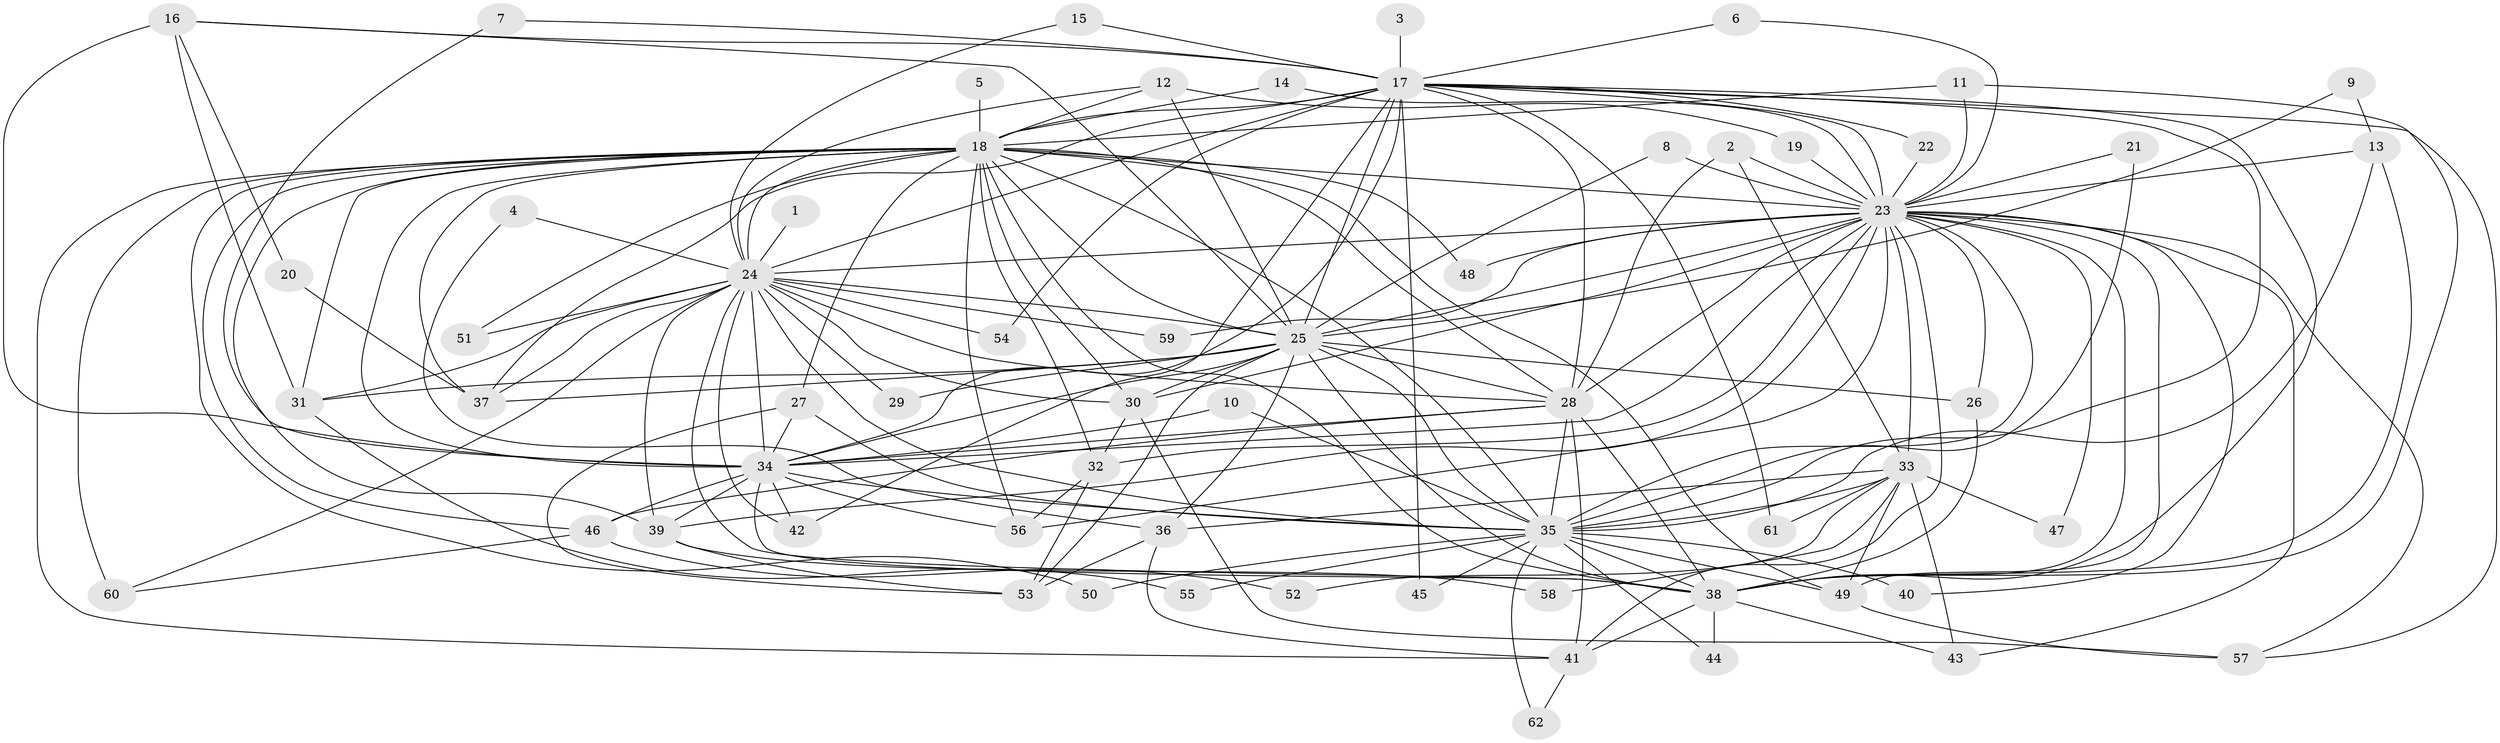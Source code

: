 // original degree distribution, {38: 0.008064516129032258, 30: 0.008064516129032258, 24: 0.016129032258064516, 28: 0.008064516129032258, 14: 0.008064516129032258, 16: 0.008064516129032258, 17: 0.008064516129032258, 21: 0.008064516129032258, 23: 0.008064516129032258, 5: 0.08870967741935484, 3: 0.1935483870967742, 2: 0.5564516129032258, 4: 0.056451612903225805, 6: 0.024193548387096774}
// Generated by graph-tools (version 1.1) at 2025/49/03/09/25 03:49:33]
// undirected, 62 vertices, 171 edges
graph export_dot {
graph [start="1"]
  node [color=gray90,style=filled];
  1;
  2;
  3;
  4;
  5;
  6;
  7;
  8;
  9;
  10;
  11;
  12;
  13;
  14;
  15;
  16;
  17;
  18;
  19;
  20;
  21;
  22;
  23;
  24;
  25;
  26;
  27;
  28;
  29;
  30;
  31;
  32;
  33;
  34;
  35;
  36;
  37;
  38;
  39;
  40;
  41;
  42;
  43;
  44;
  45;
  46;
  47;
  48;
  49;
  50;
  51;
  52;
  53;
  54;
  55;
  56;
  57;
  58;
  59;
  60;
  61;
  62;
  1 -- 24 [weight=1.0];
  2 -- 23 [weight=1.0];
  2 -- 28 [weight=1.0];
  2 -- 33 [weight=1.0];
  3 -- 17 [weight=1.0];
  4 -- 24 [weight=1.0];
  4 -- 36 [weight=1.0];
  5 -- 18 [weight=2.0];
  6 -- 17 [weight=1.0];
  6 -- 23 [weight=1.0];
  7 -- 17 [weight=1.0];
  7 -- 34 [weight=1.0];
  8 -- 23 [weight=1.0];
  8 -- 25 [weight=1.0];
  9 -- 13 [weight=1.0];
  9 -- 25 [weight=1.0];
  10 -- 34 [weight=1.0];
  10 -- 35 [weight=1.0];
  11 -- 18 [weight=1.0];
  11 -- 23 [weight=1.0];
  11 -- 38 [weight=1.0];
  12 -- 18 [weight=1.0];
  12 -- 19 [weight=1.0];
  12 -- 24 [weight=1.0];
  12 -- 25 [weight=2.0];
  13 -- 23 [weight=2.0];
  13 -- 35 [weight=1.0];
  13 -- 38 [weight=1.0];
  14 -- 18 [weight=1.0];
  14 -- 23 [weight=1.0];
  15 -- 17 [weight=1.0];
  15 -- 24 [weight=1.0];
  16 -- 17 [weight=1.0];
  16 -- 20 [weight=1.0];
  16 -- 25 [weight=1.0];
  16 -- 31 [weight=1.0];
  16 -- 34 [weight=1.0];
  17 -- 18 [weight=3.0];
  17 -- 22 [weight=1.0];
  17 -- 23 [weight=1.0];
  17 -- 24 [weight=1.0];
  17 -- 25 [weight=1.0];
  17 -- 28 [weight=3.0];
  17 -- 34 [weight=1.0];
  17 -- 35 [weight=1.0];
  17 -- 37 [weight=1.0];
  17 -- 38 [weight=1.0];
  17 -- 42 [weight=1.0];
  17 -- 45 [weight=1.0];
  17 -- 54 [weight=1.0];
  17 -- 57 [weight=1.0];
  17 -- 61 [weight=1.0];
  18 -- 23 [weight=2.0];
  18 -- 24 [weight=2.0];
  18 -- 25 [weight=3.0];
  18 -- 27 [weight=1.0];
  18 -- 28 [weight=2.0];
  18 -- 30 [weight=2.0];
  18 -- 31 [weight=1.0];
  18 -- 32 [weight=2.0];
  18 -- 34 [weight=2.0];
  18 -- 35 [weight=2.0];
  18 -- 37 [weight=2.0];
  18 -- 38 [weight=3.0];
  18 -- 39 [weight=1.0];
  18 -- 41 [weight=1.0];
  18 -- 46 [weight=1.0];
  18 -- 48 [weight=1.0];
  18 -- 49 [weight=1.0];
  18 -- 50 [weight=1.0];
  18 -- 51 [weight=1.0];
  18 -- 56 [weight=1.0];
  18 -- 60 [weight=1.0];
  19 -- 23 [weight=1.0];
  20 -- 37 [weight=1.0];
  21 -- 23 [weight=1.0];
  21 -- 35 [weight=1.0];
  22 -- 23 [weight=1.0];
  23 -- 24 [weight=2.0];
  23 -- 25 [weight=1.0];
  23 -- 26 [weight=1.0];
  23 -- 28 [weight=1.0];
  23 -- 30 [weight=1.0];
  23 -- 32 [weight=2.0];
  23 -- 33 [weight=1.0];
  23 -- 34 [weight=2.0];
  23 -- 35 [weight=3.0];
  23 -- 38 [weight=1.0];
  23 -- 39 [weight=1.0];
  23 -- 40 [weight=1.0];
  23 -- 41 [weight=1.0];
  23 -- 43 [weight=1.0];
  23 -- 47 [weight=1.0];
  23 -- 48 [weight=1.0];
  23 -- 49 [weight=1.0];
  23 -- 56 [weight=1.0];
  23 -- 57 [weight=1.0];
  23 -- 59 [weight=1.0];
  24 -- 25 [weight=1.0];
  24 -- 28 [weight=1.0];
  24 -- 29 [weight=1.0];
  24 -- 30 [weight=1.0];
  24 -- 31 [weight=1.0];
  24 -- 34 [weight=2.0];
  24 -- 35 [weight=1.0];
  24 -- 37 [weight=1.0];
  24 -- 38 [weight=1.0];
  24 -- 39 [weight=1.0];
  24 -- 42 [weight=2.0];
  24 -- 51 [weight=1.0];
  24 -- 54 [weight=1.0];
  24 -- 59 [weight=1.0];
  24 -- 60 [weight=1.0];
  25 -- 26 [weight=1.0];
  25 -- 28 [weight=1.0];
  25 -- 29 [weight=1.0];
  25 -- 30 [weight=1.0];
  25 -- 31 [weight=1.0];
  25 -- 34 [weight=2.0];
  25 -- 35 [weight=1.0];
  25 -- 36 [weight=1.0];
  25 -- 37 [weight=1.0];
  25 -- 38 [weight=1.0];
  25 -- 53 [weight=1.0];
  26 -- 38 [weight=1.0];
  27 -- 34 [weight=1.0];
  27 -- 35 [weight=1.0];
  27 -- 53 [weight=1.0];
  28 -- 34 [weight=1.0];
  28 -- 35 [weight=1.0];
  28 -- 38 [weight=1.0];
  28 -- 41 [weight=1.0];
  28 -- 46 [weight=1.0];
  30 -- 32 [weight=1.0];
  30 -- 57 [weight=1.0];
  31 -- 55 [weight=1.0];
  32 -- 53 [weight=1.0];
  32 -- 56 [weight=1.0];
  33 -- 35 [weight=1.0];
  33 -- 36 [weight=1.0];
  33 -- 43 [weight=1.0];
  33 -- 47 [weight=1.0];
  33 -- 49 [weight=1.0];
  33 -- 52 [weight=1.0];
  33 -- 58 [weight=1.0];
  33 -- 61 [weight=1.0];
  34 -- 35 [weight=1.0];
  34 -- 38 [weight=1.0];
  34 -- 39 [weight=1.0];
  34 -- 42 [weight=1.0];
  34 -- 46 [weight=1.0];
  34 -- 56 [weight=1.0];
  35 -- 38 [weight=2.0];
  35 -- 40 [weight=1.0];
  35 -- 44 [weight=1.0];
  35 -- 45 [weight=1.0];
  35 -- 49 [weight=1.0];
  35 -- 50 [weight=1.0];
  35 -- 55 [weight=1.0];
  35 -- 62 [weight=1.0];
  36 -- 41 [weight=1.0];
  36 -- 53 [weight=1.0];
  38 -- 41 [weight=1.0];
  38 -- 43 [weight=1.0];
  38 -- 44 [weight=2.0];
  39 -- 53 [weight=1.0];
  39 -- 58 [weight=1.0];
  41 -- 62 [weight=1.0];
  46 -- 52 [weight=1.0];
  46 -- 60 [weight=1.0];
  49 -- 57 [weight=1.0];
}
